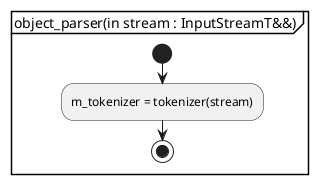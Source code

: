 @startuml object_parser
partition "object_parser(in stream : InputStreamT&&)" {
start
	:m_tokenizer = tokenizer(stream);
stop
}
@enduml

@startuml take_footer
partition "take_footer(inout object_accessor : object_pool<InputStreamT>&)" {
start
	:seek_to_end();
	:seek_forward_head_of_line();
	:seek_forward_head_of_line();
	:seek_forward_head_of_line();

	' startxref
	:promise_token("startxref");

	' xref バイトオフセット
	:xref_byte_offset = take_integer_object() : std::streamoff;

	' %%EOF
	:m_tokenizer.promise({"\r\n", "\n", "\r"});
	:m_tokenizer.promise("%%EOF");

	' Cross Reference Table
	:m_tknizer.seek(xref_byte_offset);
	:xref_table = take_xref_table();

	' Trailer
	:object_accessor.add_xref_table(xref_table);
	:return take_trailer(object_accessor);
stop
}
@enduml

@startuml take_xref_table
partition "take_xref_table()" {
start
	:this_xref_table : xref_table;
	:promise_token("xref");

	:first_object_number = take_integer_object() : object_t;
	:number_of_entries = take_integer_object() : object_t;

	if (first_object_number + number_of_entries - 1 がオーバーフロー) then (y)
		:throw std::overflow_error("overflow");
		stop
	endif

	:entry_offset = 0 : object_t;
	while (entry_offset < number_of_entries)
		:this_xref_table.insert(take_xref_entry(first_object_number + entry_offset));
		:++number_of_entries;
	endwhile
	:return this_xref_table;
stop
}
@enduml

@startuml take_xref_entry
partition "take_xref_entry(in object_number : object_t)" {
start
	:first_integer = take_integer_object();
	:second_integer = take_integer_object() : generation_t;

	:keyword = take_token();

	if ("n" == keyword) then (y)
		:byte_offset = first_10_digitsを decltype(this_xref_entry.byte_offset) 型の整数に変換;
		:return xref_inuse_entry{object_number, generation_number, byte_offset};
	elseif ("f" == keyword)
		:next_free_object_number = first_10_digitsを object_t 型の整数に変換;
		:return xref_free_entry{object_number, generation_number, next_free_object_number};
	else
		:throw parse_error(xref_entry_keyword_invalid);
		stop
	endif
stop
}
@enduml

@startuml take_trailer
partition "take_trailer(inout object_accessor : object_pool<InputStreamT>&)" {
start
	:promise_token("trailer");

	:trailer_dictionary = take_dictionary_object();
	:return trailer_dictionary;
stop
}
@enduml

@startuml take_object
partition "take_object<...ObjectTypes>([inout object_accessor : object_pool<InputStreamT>&])" {
start
	if ((constexpr) ObjectTypes に boolean_object がある場合) then (y)
		:before_take_object_pos = m_tknizer.tell();
		:return take_boolean_object();
		if (object_not_found_error(boolean_object_not_found) が出た) then (y)
			:m_tknizer.seek(before_take_object_pos);
		endif
	endif
	if ((constexpr) ObjectTypes に real_object がある場合) then (y)
		:before_take_object_pos = m_tknizer.tell();
		:return take_real_object();
		if (object_not_found_error(real_object_not_found) が出た) then (y)
			:m_tknizer.seek(before_take_object_pos);
		endif
	endif
	if ((constexpr) ObjectTypes に string_object がある場合) then (y)
		:before_take_object_pos = m_tknizer.tell();
		:return take_string_object();
		if (object_not_found_error(string_object_not_found) が出た) then (y)
			:m_tknizer.seek(before_take_object_pos);
		endif
	endif
	if ((constexpr) ObjectTypes に name_object がある場合) then (y)
		:before_take_object_pos = m_tknizer.tell();
		:return take_name_object();
		if (object_not_found_error(name_object_not_found) が出た) then (y)
			:m_tknizer.seek(before_take_object_pos);
		endif
	endif
	if ((constexpr) ObjectTypes に array_object がある場合) then (y)
		:before_take_object_pos = m_tknizer.tell();
		:return take_array_object();
		if (object_not_found_error(array_object_not_found) が出た) then (y)
			:m_tknizer.seek(before_take_object_pos);
		endif
	endif
	if ((constexpr) ObjectTypes に null_object がある場合) then (y)
		:before_take_object_pos = m_tknizer.tell();
		:return take_null_object();
		if (object_not_found_error(null_object_not_found) が出た) then (y)
			:m_tknizer.seek(before_take_object_pos);
		endif
	endif
	if ((constexpr) ObjectTypes に stream_object がある場合) then (y)
		:before_take_object_pos = m_tknizer.tell();
		:return take_stream_object(object_accessor);
		if (object_not_found_error(stream_object_not_found) が出た) then (y)
			:m_tknizer.seek(before_take_object_pos);
		endif
	endif
	if ((constexpr) ObjectTypes に indirect_reference がある場合) then (y)
		:before_take_object_pos = m_tknizer.tell();
		:return take_indirect_reference();
		if (object_not_found_error(indirect_reference_not_found) が出た) then (y)
			:m_tknizer.seek(before_take_object_pos);
		endif
	endif
	if ((constexpr) ObjectTypes に integer_object がある場合) then (y)
		:before_take_object_pos = m_tknizer.tell();
		:return take_integer_object();
		if (object_not_found_error(integer_object_not_found) が出た) then (y)
			:m_tknizer.seek(before_take_object_pos);
		endif
	endif
	if ((constexpr) ObjectTypes に dictionary_object がある場合) then (y)
		:before_take_object_pos = m_tknizer.tell();
		:return take_dictionary_object();
		if (object_not_found_error(dictionary_object_not_found) が出た) then (y)
			:m_tknizer.seek(before_take_object_pos);
		endif
	endif

	if ((constexpr) ObjectTypes にその他の型がある場合) then (y)
		:コンパイルエラー;
		stop
	endif

	:throw object_not_found_error(specified_object_not_found);
stop
}
@enduml

@startuml take_boolean_object
partition "take_boolean_object()" {
start
	if (attempt_token("true")) then (y)
		:return boolean_object(true);
		stop
	elseif (attempt_token("false")) then (y)
		:return boolean_object(false);
		stop
	endif

	:throw object_not_found_error(boolean_object_not_found);
stop
}
@enduml

@startuml take_integer_object
partition "take_integer_object()" {
start
	:front_token = take_token();

	if (front_token が [+-]?10進整数 の形) then (y)
		:first_integer = front_token を解釈した整数;
		:return first_integer;
	endif

	:throw object_not_found_error(integer_object_not_found);
stop
}
@enduml

@startuml take_real_object
partition "take_real_object()" {
start
	:front_token = take_token();

	if (front_token が [+-]?10進整数.10進整数 の形（但し、10進整数のどちらかは空でも良い）) then (y)
		:return real_object(front_token を解釈した小数);
		stop
	endif

	:throw object_not_found_error(real_object_not_found);
stop
}
@enduml

@startuml take_string_object
partition "take_string_object()" {
start
	' Literal String
	if (attempt_token("(")) then (y)
		:literal_string : string_object;
		:number_of_left_parenthesis = 1;
		:number_of_right_parenthesis = 0;
		while (!ファイル終端 && number_of_left_parenthesis != number_of_right_parenthesis) is (y)
			switch (次の文字?)
			case (()
				:++number_of_left_parenthesis;
				:literal_string += '(';
			case ())
				:++number_of_right_parenthesis;
				if (number_of_left_parenthesis != number_of_right_parenthesis) then (y)
					:literal_string += ')';
				endif
			case (\\ r)
				:literal_string += '\\n';
				:attempt("\\n");
			case (\\  \\) /' for visibility. just means \\\\ '/
				switch (次の文字?)
				case (n)
					:literal_string += '\\n';
				case (r)
					:literal_string += '\\r';
				case (t)
					:literal_string += '\\ t';
				case (b)
					:literal_string += '\\b';
				case (f)
					:literal_string += '\\f';
				case (()
					:literal_string += '(';
				case ())
					:literal_string += ')';
				case (\\  \\) /' for visibility. just means \\\\ '/
					:literal_string += '\\\\';
				case (\\ r)
					:attempt("\\n");
				case (\\ n)
					:do nothing;
				case (0-7)
					:octal_character = 読み取ったcaseの数値 : uint8_t;
					if (次の文字 == 0-7)
						:octal_character = 8 * octal_character + 読み取ったifの数値;
						if (次の文字 == 0-7)
							:octal_character = 8 * octal_character + 読み取ったifの数値;
						endif
					endif
				case (default)
					:literal_string += 読み取った文字;
				endswitch
			case (default)
				:literal_string += 読み取った文字;
			endswitch
		endwhile

		if (number_of_left_parenthesis != number_of_right_parenthesis) then (y)
			:throw parse_error(literal_string_lack_of_right_parenthesis);
			stop
		endif

		:return string_object(literal_string);
		stop
	endif
	' Hexadecimal String
	if (attempt_token("<")) then (y)
		:hexadecimal_string : string_object;

		:character     : unsigned char = 0;
		:hex_digit_pos : int           = 0;
		while ((hex_token = m_tokenizer.take_token()) != ">") is (y)
			if (!hex_token.has_value()) then (y)
				:throw parse_error(hexadecimal_string_lack_of_greater_than_sign);
				stop
			endif

			:hex_view = hex_token : string_view;
			while (!hex_view.empty()) is (y)
				:++hex_digit_pos;

				:hex_digit = hex_view.front();
				:hex_view.remove_prefix(1);
				if (hex_digit != 0-9, A-F, a-f) then (y)
					:throw parse_error(hexadecimal_string_non_hexadecimal_digit_found);
					stop
				endif

				:character の (hex_digit_pos - 1) * 4 ビット目から4ビット分を hex_digit で埋める;

				if (2 == hex_digit_pos) then (y)
					:hexadecimal_string.push_back(character);
					:character = 0;
					:hex_digit_pos = 0;
				endif
			endwhile
		endwhile
		if (1 == hex_digit_pos) then (y)
			:hexadecimal_string.push_back(character);
		endif

		:return hexadecimal_string;
		stop
	endif

	:throw object_not_found_error(string_object_not_found);
stop
}
@enduml

@startuml take_name_object
partition "take_name_object()" {
start
	if (attempt_token("/")) then (y)
		if (!is_regular(m_tokenizer.peek())) then (y)
			:return name_object();
			stop
		else
			:name_token = take_token();
			:#xx で xx が16進2桁になっている時、その数値の表す文字に置き換える;
			:return name_object(name_token);
			stop
		endif
	endif

	:throw object_not_found_error(name_object_not_found);
stop
}
@enduml

@startuml take_array_object
partition "take_array_object()" {
start
	if (attempt_token("[")) then (y)
		:array : array_object;

		while (!attempt_token("]")) is (y)
			if (no_token()) then (y)
				:throw parse_error(array_lack_of_right_square_bracket);
				stop
			endif

			:element = take_object(object_accessor);
			if (object_not_found_error(specified_object_not_found) が出た) then (y)
				:throw parse_error(array_invalid_element);
			endif
			:array.push_back(element);
		endwhile

		:return array;
		stop
	endif

	:throw object_not_found_error(array_object_not_found);
stop
}
@enduml

@startuml take_null_object
partition "take_null_object()" {
start
	if (attempt_token("null")) then (y)
		:return null;
		stop
	endif

	:throw object_not_found_error(null_object_not_found);
stop
}
@enduml

@startuml take_dictionary_object
partition "take_dictionary_object()" {
start
	if (attempt_token("<<")) then (y)
		:dictionary : dictionary_object;

		while (!attempt_token(">>")) is (y)
			if (no_token()) then (y)
				:throw parse_error(dictionary_lack_of_double_greater_than_sign);
				stop
			endif

			:name = take_name_object();
			if (object_not_found_error(name_object_not_found) が出た) then (y)
				:throw parse_error(dictionary_invalid_key);
			endif

			:value = take_object(object_accessor);
			if (object_not_found_error(specified_object_not_found) が出た) then (y)
				:throw parse_error(dictionary_invalid_value);
			endif
			if (value != null) then (y)
				:dictionary.emplace(name, value);
			endif
		endwhile

		:return dictionary;
	endif

	:throw object_not_found_error(dictionary_object_not_found);
stop
}
@enduml

@startuml take_stream_object
partition "take_stream_object(inout object_accessor : object_pool<InputStreamT>&)" {
start
	:dictionary = take_dictionary_object();
	if (object_not_found_error(dictionary_object_not_found) が出た) then (y)
		:throw object_not_found_error(stream_object_not_found);
		stop
	endif

	if (!attempt_token("stream")) then (y)
		:throw object_not_found_error(stream_object_not_found);
		stop
	endif

	:m_tokenizer.promise({"\r\n", "\n"});

	if (!dictionary.contains("Length")) then (y)
		:throw parse_error(stream_dictionary_absence_of_Length_entry);
		stop
	endif

	:stream_length = object_accessor.dereference<integer_object>(dictionary.at("Length"));

	:stream_data : std::string = stream_lengthバイト読み取り;
	' HACK: stream_length バイト読み取り中に、Filterに対する明示的なEODマーカーが出現した場合にエラーにする
	if (stream_lengthバイト読み取れなかった) then (y)
		:throw parse_error(stream_data_is_shorter_than_Length);
		stop
	endif

	:m_tokenizer.promise({"\r\n", "\n", "\r"});

	:m_tokenizer.ignore_if_present(EOL);

	:m_tokenizer.promise_token("endstream");
	
	:return stream_object(dictionary, stream_data);
stop
}
@enduml

@startuml take_indirect_reference
partition "take_indirect_reference()" {
start
	:first_integer  = take_integer_object();
	:second_integer = take_integer_object();
	if (object_not_found_error(integer_object_not_found) が上のどちらかで出た) then (y)
		:throw object_not_found_error(indirect_reference_not_found);
	endif

	if (attempt_token("R")) then (y)
		:return indirect_reference{first_integer, second_integer};
		stop
	endif

	:throw object_not_found_error(indirect_reference_not_found);
stop
}
@enduml

@startuml take_indirect_object
partition "take_indirect_object(inout object_accessor : object_pool<InputStreamT>&, in object_info : const xref_inuse_entry&)" {
start
	:before_take_indirect_object_pos = m_tknizer.tell();
	:m_tknizer.seek(object_info.byte_offset);

	:first_integer = take_integer_object() : object_t;
	:second_integer = take_integer_object() : generation_t;

	if (first_integer != object_info.object_number || second_integer != object_info.generation_number) then (y)
		:throw parse_error(indirect_object_is_inconsistent_with_xref_table);
		stop
	endif

	:promise_token("obj");

	:object = take_any_direct_object(object_accessor);

	:promise_token("endobj");

	:m_tknizer.seek(before_take_indirect_object_pos);

	:return object;
stop
}
@enduml
